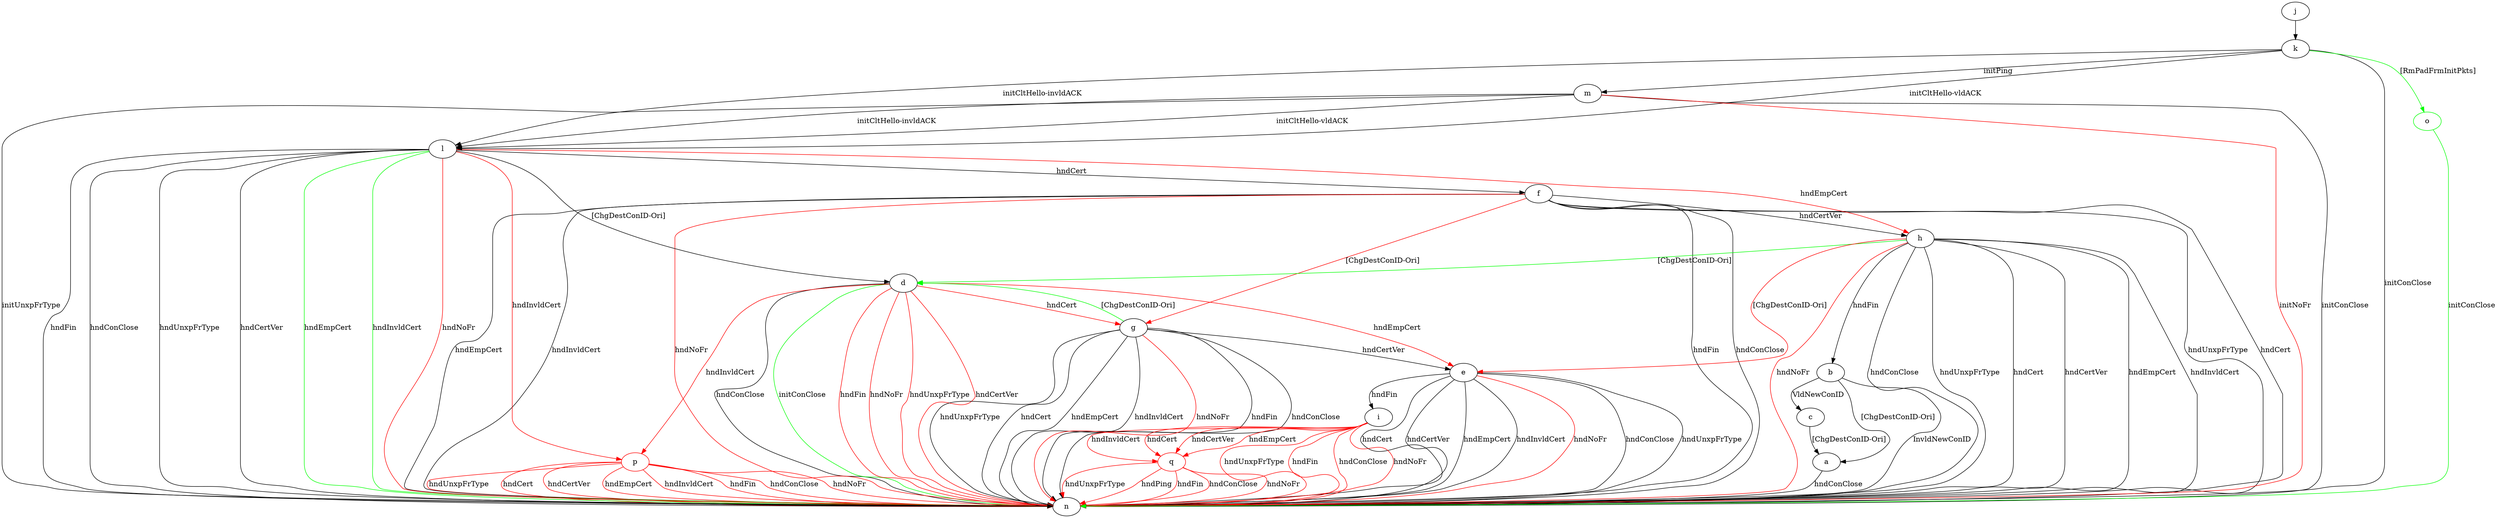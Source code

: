 digraph "" {
	a -> n	[key=0,
		label="hndConClose "];
	b -> a	[key=0,
		label="[ChgDestConID-Ori] "];
	b -> c	[key=0,
		label="VldNewConID "];
	b -> n	[key=0,
		label="InvldNewConID "];
	c -> a	[key=0,
		label="[ChgDestConID-Ori] "];
	d -> e	[key=0,
		color=red,
		label="hndEmpCert "];
	d -> g	[key=0,
		color=red,
		label="hndCert "];
	d -> n	[key=0,
		label="hndConClose "];
	d -> n	[key=1,
		color=green,
		label="initConClose "];
	d -> n	[key=2,
		color=red,
		label="hndFin "];
	d -> n	[key=3,
		color=red,
		label="hndNoFr "];
	d -> n	[key=4,
		color=red,
		label="hndUnxpFrType "];
	d -> n	[key=5,
		color=red,
		label="hndCertVer "];
	p	[color=red];
	d -> p	[key=0,
		color=red,
		label="hndInvldCert "];
	e -> i	[key=0,
		label="hndFin "];
	e -> n	[key=0,
		label="hndConClose "];
	e -> n	[key=1,
		label="hndUnxpFrType "];
	e -> n	[key=2,
		label="hndCert "];
	e -> n	[key=3,
		label="hndCertVer "];
	e -> n	[key=4,
		label="hndEmpCert "];
	e -> n	[key=5,
		label="hndInvldCert "];
	e -> n	[key=6,
		color=red,
		label="hndNoFr "];
	f -> g	[key=0,
		color=red,
		label="[ChgDestConID-Ori] "];
	f -> h	[key=0,
		label="hndCertVer "];
	f -> n	[key=0,
		label="hndFin "];
	f -> n	[key=1,
		label="hndConClose "];
	f -> n	[key=2,
		label="hndUnxpFrType "];
	f -> n	[key=3,
		label="hndCert "];
	f -> n	[key=4,
		label="hndEmpCert "];
	f -> n	[key=5,
		label="hndInvldCert "];
	f -> n	[key=6,
		color=red,
		label="hndNoFr "];
	g -> d	[key=0,
		color=green,
		label="[ChgDestConID-Ori] "];
	g -> e	[key=0,
		label="hndCertVer "];
	g -> n	[key=0,
		label="hndFin "];
	g -> n	[key=1,
		label="hndConClose "];
	g -> n	[key=2,
		label="hndUnxpFrType "];
	g -> n	[key=3,
		label="hndCert "];
	g -> n	[key=4,
		label="hndEmpCert "];
	g -> n	[key=5,
		label="hndInvldCert "];
	g -> n	[key=6,
		color=red,
		label="hndNoFr "];
	h -> b	[key=0,
		label="hndFin "];
	h -> d	[key=0,
		color=green,
		label="[ChgDestConID-Ori] "];
	h -> e	[key=0,
		color=red,
		label="[ChgDestConID-Ori] "];
	h -> n	[key=0,
		label="hndConClose "];
	h -> n	[key=1,
		label="hndUnxpFrType "];
	h -> n	[key=2,
		label="hndCert "];
	h -> n	[key=3,
		label="hndCertVer "];
	h -> n	[key=4,
		label="hndEmpCert "];
	h -> n	[key=5,
		label="hndInvldCert "];
	h -> n	[key=6,
		color=red,
		label="hndNoFr "];
	i -> n	[key=0,
		color=red,
		label="hndFin "];
	i -> n	[key=1,
		color=red,
		label="hndConClose "];
	i -> n	[key=2,
		color=red,
		label="hndNoFr "];
	i -> n	[key=3,
		color=red,
		label="hndUnxpFrType "];
	q	[color=red];
	i -> q	[key=0,
		color=red,
		label="hndCert "];
	i -> q	[key=1,
		color=red,
		label="hndCertVer "];
	i -> q	[key=2,
		color=red,
		label="hndEmpCert "];
	i -> q	[key=3,
		color=red,
		label="hndInvldCert "];
	j -> k	[key=0];
	k -> l	[key=0,
		label="initCltHello-vldACK "];
	k -> l	[key=1,
		label="initCltHello-invldACK "];
	k -> m	[key=0,
		label="initPing "];
	k -> n	[key=0,
		label="initConClose "];
	o	[color=green];
	k -> o	[key=0,
		color=green,
		label="[RmPadFrmInitPkts] "];
	l -> d	[key=0,
		label="[ChgDestConID-Ori] "];
	l -> f	[key=0,
		label="hndCert "];
	l -> h	[key=0,
		color=red,
		label="hndEmpCert "];
	l -> n	[key=0,
		label="hndFin "];
	l -> n	[key=1,
		label="hndConClose "];
	l -> n	[key=2,
		label="hndUnxpFrType "];
	l -> n	[key=3,
		label="hndCertVer "];
	l -> n	[key=4,
		color=green,
		label="hndEmpCert "];
	l -> n	[key=5,
		color=green,
		label="hndInvldCert "];
	l -> n	[key=6,
		color=red,
		label="hndNoFr "];
	l -> p	[key=0,
		color=red,
		label="hndInvldCert "];
	m -> l	[key=0,
		label="initCltHello-vldACK "];
	m -> l	[key=1,
		label="initCltHello-invldACK "];
	m -> n	[key=0,
		label="initConClose "];
	m -> n	[key=1,
		label="initUnxpFrType "];
	m -> n	[key=2,
		color=red,
		label="initNoFr "];
	o -> n	[key=0,
		color=green,
		label="initConClose "];
	p -> n	[key=0,
		color=red,
		label="hndFin "];
	p -> n	[key=1,
		color=red,
		label="hndConClose "];
	p -> n	[key=2,
		color=red,
		label="hndNoFr "];
	p -> n	[key=3,
		color=red,
		label="hndUnxpFrType "];
	p -> n	[key=4,
		color=red,
		label="hndCert "];
	p -> n	[key=5,
		color=red,
		label="hndCertVer "];
	p -> n	[key=6,
		color=red,
		label="hndEmpCert "];
	p -> n	[key=7,
		color=red,
		label="hndInvldCert "];
	q -> n	[key=0,
		color=red,
		label="hndPing "];
	q -> n	[key=1,
		color=red,
		label="hndFin "];
	q -> n	[key=2,
		color=red,
		label="hndConClose "];
	q -> n	[key=3,
		color=red,
		label="hndNoFr "];
	q -> n	[key=4,
		color=red,
		label="hndUnxpFrType "];
}
